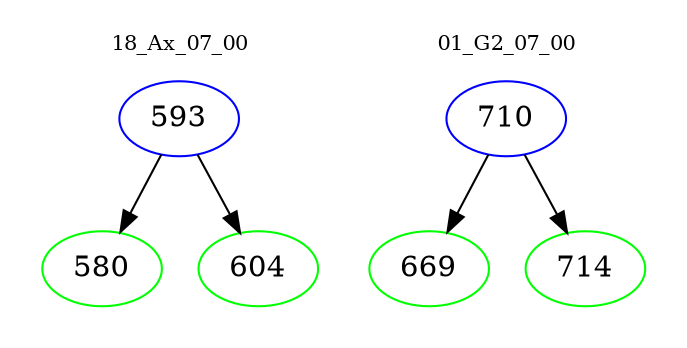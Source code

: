 digraph{
subgraph cluster_0 {
color = white
label = "18_Ax_07_00";
fontsize=10;
T0_593 [label="593", color="blue"]
T0_593 -> T0_580 [color="black"]
T0_580 [label="580", color="green"]
T0_593 -> T0_604 [color="black"]
T0_604 [label="604", color="green"]
}
subgraph cluster_1 {
color = white
label = "01_G2_07_00";
fontsize=10;
T1_710 [label="710", color="blue"]
T1_710 -> T1_669 [color="black"]
T1_669 [label="669", color="green"]
T1_710 -> T1_714 [color="black"]
T1_714 [label="714", color="green"]
}
}
